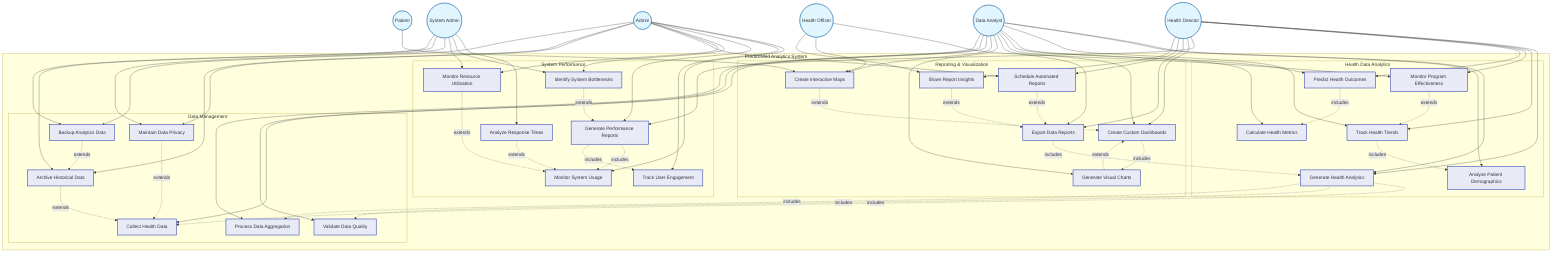 graph TB
    %% ========================================
    %% ANALYTICS & REPORTING USE CASES
    %% ========================================
    
    subgraph "PredictiMed Analytics System"
        subgraph "Health Data Analytics"
            UC1[Generate Health Analytics]
            UC2[Analyze Patient Demographics]
            UC3[Track Health Trends]
            UC4[Monitor Program Effectiveness]
            UC5[Calculate Health Metrics]
            UC6[Predict Health Outcomes]
        end
        
        subgraph "System Performance"
            UC7[Monitor System Usage]
            UC8[Track User Engagement]
            UC9[Analyze Response Times]
            UC10[Generate Performance Reports]
            UC11[Identify System Bottlenecks]
            UC12[Monitor Resource Utilization]
        end
        
        subgraph "Reporting & Visualization"
            UC13[Create Custom Dashboards]
            UC14[Export Data Reports]
            UC15[Schedule Automated Reports]
            UC16[Generate Visual Charts]
            UC17[Create Interactive Maps]
            UC18[Share Report Insights]
        end
        
        subgraph "Data Management"
            UC19[Collect Health Data]
            UC20[Validate Data Quality]
            UC21[Process Data Aggregation]
            UC22[Maintain Data Privacy]
            UC23[Archive Historical Data]
            UC24[Backup Analytics Data]
        end
    end
    
    %% Actors
    DataAnalyst((Data Analyst))
    HealthDirector((Health Director))
    Admin((Admin))
    SystemAdmin((System Admin))
    HealthOfficer((Health Officer))
    Patient((Patient))
    
    %% Data Analyst Relationships
    DataAnalyst --> UC1
    DataAnalyst --> UC2
    DataAnalyst --> UC3
    DataAnalyst --> UC5
    DataAnalyst --> UC6
    DataAnalyst --> UC13
    DataAnalyst --> UC14
    DataAnalyst --> UC16
    DataAnalyst --> UC17
    DataAnalyst --> UC19
    DataAnalyst --> UC20
    DataAnalyst --> UC21
    
    %% Health Director Relationships
    HealthDirector --> UC1
    HealthDirector --> UC3
    HealthDirector --> UC4
    HealthDirector --> UC6
    HealthDirector --> UC10
    HealthDirector --> UC13
    HealthDirector --> UC14
    HealthDirector --> UC15
    HealthDirector --> UC18
    
    %% Admin Relationships
    Admin --> UC7
    Admin --> UC8
    Admin --> UC10
    Admin --> UC11
    Admin --> UC12
    Admin --> UC15
    Admin --> UC22
    Admin --> UC23
    Admin --> UC24
    
    %% System Admin Relationships
    SystemAdmin --> UC9
    SystemAdmin --> UC11
    SystemAdmin --> UC12
    SystemAdmin --> UC22
    SystemAdmin --> UC23
    SystemAdmin --> UC24
    
    %% Health Officer Relationships
    HealthOfficer --> UC4
    HealthOfficer --> UC17
    HealthOfficer --> UC18
    
    %% Patient Relationships
    Patient --> UC17
    
    %% Include Relationships
    UC1 -.->|includes| UC19
    UC1 -.->|includes| UC20
    UC1 -.->|includes| UC21
    UC3 -.->|includes| UC2
    UC6 -.->|includes| UC5
    UC10 -.->|includes| UC7
    UC10 -.->|includes| UC8
    UC13 -.->|includes| UC16
    UC14 -.->|includes| UC1
    
    %% Extend Relationships
    UC4 -.->|extends| UC3
    UC9 -.->|extends| UC7
    UC11 -.->|extends| UC10
    UC12 -.->|extends| UC7
    UC15 -.->|extends| UC14
    UC16 -.->|extends| UC13
    UC17 -.->|extends| UC13
    UC18 -.->|extends| UC14
    UC22 -.->|extends| UC19
    UC23 -.->|extends| UC19
    UC24 -.->|extends| UC23
    
    classDef actor fill:#e1f5fe,stroke:#01579b,stroke-width:2px
    classDef usecase fill:#e8eaf6,stroke:#3f51b5,stroke-width:2px
    classDef system fill:#fff3e0,stroke:#e65100,stroke-width:3px
    
    class DataAnalyst,HealthDirector,Admin,SystemAdmin,HealthOfficer,Patient actor
    class UC1,UC2,UC3,UC4,UC5,UC6,UC7,UC8,UC9,UC10,UC11,UC12,UC13,UC14,UC15,UC16,UC17,UC18,UC19,UC20,UC21,UC22,UC23,UC24 usecase
